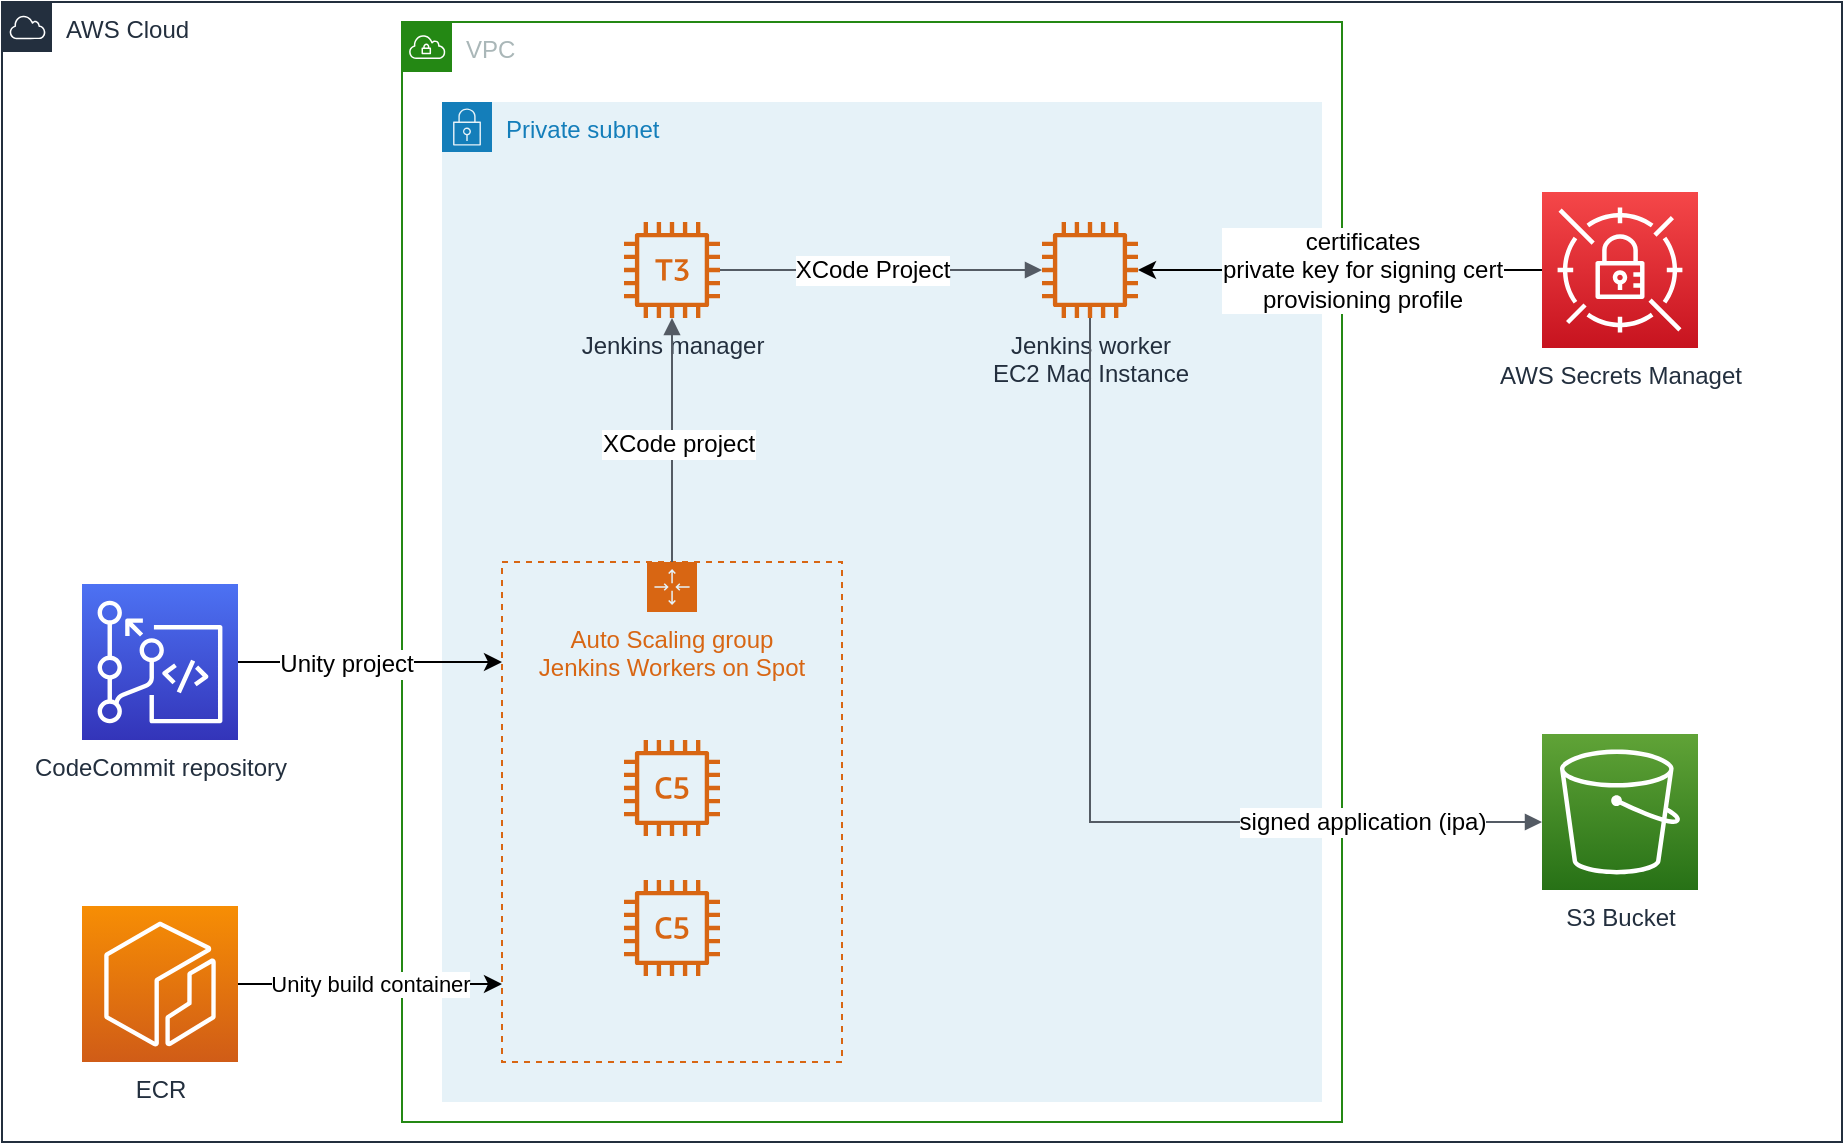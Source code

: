 <mxfile version="14.3.1" type="device"><diagram id="MABUsn9BihgCdJHVMxq9" name="Page-1"><mxGraphModel dx="1186" dy="510" grid="1" gridSize="10" guides="1" tooltips="1" connect="1" arrows="1" fold="1" page="1" pageScale="1" pageWidth="850" pageHeight="1100" math="0" shadow="0"><root><mxCell id="0"/><mxCell id="1" parent="0"/><mxCell id="2NQlkyGMsnKBTF22UrwF-1" value="AWS Cloud" style="points=[[0,0],[0.25,0],[0.5,0],[0.75,0],[1,0],[1,0.25],[1,0.5],[1,0.75],[1,1],[0.75,1],[0.5,1],[0.25,1],[0,1],[0,0.75],[0,0.5],[0,0.25]];outlineConnect=0;gradientColor=none;html=1;whiteSpace=wrap;fontSize=12;fontStyle=0;shape=mxgraph.aws4.group;grIcon=mxgraph.aws4.group_aws_cloud;strokeColor=#232F3E;fillColor=none;verticalAlign=top;align=left;spacingLeft=30;fontColor=#232F3E;dashed=0;" parent="1" vertex="1"><mxGeometry x="80" y="230" width="920" height="570" as="geometry"/></mxCell><mxCell id="2NQlkyGMsnKBTF22UrwF-2" value="VPC" style="points=[[0,0],[0.25,0],[0.5,0],[0.75,0],[1,0],[1,0.25],[1,0.5],[1,0.75],[1,1],[0.75,1],[0.5,1],[0.25,1],[0,1],[0,0.75],[0,0.5],[0,0.25]];outlineConnect=0;gradientColor=none;html=1;whiteSpace=wrap;fontSize=12;fontStyle=0;shape=mxgraph.aws4.group;grIcon=mxgraph.aws4.group_vpc;strokeColor=#248814;fillColor=none;verticalAlign=top;align=left;spacingLeft=30;fontColor=#AAB7B8;dashed=0;" parent="1" vertex="1"><mxGeometry x="280" y="240" width="470" height="550" as="geometry"/></mxCell><mxCell id="2NQlkyGMsnKBTF22UrwF-3" value="Private subnet" style="points=[[0,0],[0.25,0],[0.5,0],[0.75,0],[1,0],[1,0.25],[1,0.5],[1,0.75],[1,1],[0.75,1],[0.5,1],[0.25,1],[0,1],[0,0.75],[0,0.5],[0,0.25]];outlineConnect=0;gradientColor=none;html=1;whiteSpace=wrap;fontSize=12;fontStyle=0;shape=mxgraph.aws4.group;grIcon=mxgraph.aws4.group_security_group;grStroke=0;strokeColor=#147EBA;fillColor=#E6F2F8;verticalAlign=top;align=left;spacingLeft=30;fontColor=#147EBA;dashed=0;" parent="1" vertex="1"><mxGeometry x="300" y="280" width="440" height="500" as="geometry"/></mxCell><mxCell id="2NQlkyGMsnKBTF22UrwF-12" style="edgeStyle=orthogonalEdgeStyle;rounded=0;orthogonalLoop=1;jettySize=auto;html=1;" parent="1" source="2NQlkyGMsnKBTF22UrwF-4" target="2NQlkyGMsnKBTF22UrwF-5" edge="1"><mxGeometry relative="1" as="geometry"><Array as="points"><mxPoint x="300" y="560"/><mxPoint x="300" y="560"/></Array></mxGeometry></mxCell><mxCell id="2NQlkyGMsnKBTF22UrwF-19" value="Unity project" style="text;html=1;align=center;verticalAlign=middle;resizable=0;points=[];labelBackgroundColor=#ffffff;" parent="2NQlkyGMsnKBTF22UrwF-12" vertex="1" connectable="0"><mxGeometry x="-0.182" y="-1" relative="1" as="geometry"><mxPoint as="offset"/></mxGeometry></mxCell><mxCell id="2NQlkyGMsnKBTF22UrwF-4" value="CodeCommit repository" style="outlineConnect=0;fontColor=#232F3E;gradientColor=#4D72F3;gradientDirection=north;fillColor=#3334B9;strokeColor=#ffffff;dashed=0;verticalLabelPosition=bottom;verticalAlign=top;align=center;html=1;fontSize=12;fontStyle=0;aspect=fixed;shape=mxgraph.aws4.resourceIcon;resIcon=mxgraph.aws4.codecommit;" parent="1" vertex="1"><mxGeometry x="120" y="521" width="78" height="78" as="geometry"/></mxCell><mxCell id="2NQlkyGMsnKBTF22UrwF-5" value="Auto Scaling group&lt;br&gt;Jenkins Workers on Spot" style="points=[[0,0],[0.25,0],[0.5,0],[0.75,0],[1,0],[1,0.25],[1,0.5],[1,0.75],[1,1],[0.75,1],[0.5,1],[0.25,1],[0,1],[0,0.75],[0,0.5],[0,0.25]];outlineConnect=0;gradientColor=none;html=1;whiteSpace=wrap;fontSize=12;fontStyle=0;shape=mxgraph.aws4.groupCenter;grIcon=mxgraph.aws4.group_auto_scaling_group;grStroke=1;strokeColor=#D86613;fillColor=none;verticalAlign=top;align=center;fontColor=#D86613;dashed=1;spacingTop=25;" parent="1" vertex="1"><mxGeometry x="330" y="510" width="170" height="250" as="geometry"/></mxCell><mxCell id="2NQlkyGMsnKBTF22UrwF-6" value="" style="outlineConnect=0;fontColor=#232F3E;gradientColor=none;fillColor=#D86613;strokeColor=none;dashed=0;verticalLabelPosition=bottom;verticalAlign=top;align=center;html=1;fontSize=12;fontStyle=0;aspect=fixed;pointerEvents=1;shape=mxgraph.aws4.c5_instance;" parent="1" vertex="1"><mxGeometry x="391" y="599" width="48" height="48" as="geometry"/></mxCell><mxCell id="2NQlkyGMsnKBTF22UrwF-7" value="" style="outlineConnect=0;fontColor=#232F3E;gradientColor=none;fillColor=#D86613;strokeColor=none;dashed=0;verticalLabelPosition=bottom;verticalAlign=top;align=center;html=1;fontSize=12;fontStyle=0;aspect=fixed;pointerEvents=1;shape=mxgraph.aws4.c5_instance;" parent="1" vertex="1"><mxGeometry x="391" y="669" width="48" height="48" as="geometry"/></mxCell><mxCell id="2NQlkyGMsnKBTF22UrwF-8" value="Jenkins worker&lt;br&gt;EC2 Mac Instance" style="outlineConnect=0;fontColor=#232F3E;gradientColor=none;fillColor=#D86613;strokeColor=none;dashed=0;verticalLabelPosition=bottom;verticalAlign=top;align=center;html=1;fontSize=12;fontStyle=0;aspect=fixed;pointerEvents=1;shape=mxgraph.aws4.instance2;" parent="1" vertex="1"><mxGeometry x="600" y="340" width="48" height="48" as="geometry"/></mxCell><mxCell id="2NQlkyGMsnKBTF22UrwF-9" value="Jenkins manager" style="outlineConnect=0;fontColor=#232F3E;gradientColor=none;fillColor=#D86613;strokeColor=none;dashed=0;verticalLabelPosition=bottom;verticalAlign=top;align=center;html=1;fontSize=12;fontStyle=0;aspect=fixed;pointerEvents=1;shape=mxgraph.aws4.t3_instance;" parent="1" vertex="1"><mxGeometry x="391" y="340" width="48" height="48" as="geometry"/></mxCell><mxCell id="2NQlkyGMsnKBTF22UrwF-10" value="S3 Bucket" style="outlineConnect=0;fontColor=#232F3E;gradientColor=#60A337;gradientDirection=north;fillColor=#277116;strokeColor=#ffffff;dashed=0;verticalLabelPosition=bottom;verticalAlign=top;align=center;html=1;fontSize=12;fontStyle=0;aspect=fixed;shape=mxgraph.aws4.resourceIcon;resIcon=mxgraph.aws4.s3;" parent="1" vertex="1"><mxGeometry x="850" y="596" width="78" height="78" as="geometry"/></mxCell><mxCell id="2NQlkyGMsnKBTF22UrwF-13" value="" style="edgeStyle=orthogonalEdgeStyle;html=1;endArrow=block;elbow=vertical;startArrow=none;endFill=1;strokeColor=#545B64;rounded=0;" parent="1" source="2NQlkyGMsnKBTF22UrwF-5" target="2NQlkyGMsnKBTF22UrwF-9" edge="1"><mxGeometry width="100" relative="1" as="geometry"><mxPoint x="190" y="430" as="sourcePoint"/><mxPoint x="290" y="430" as="targetPoint"/></mxGeometry></mxCell><mxCell id="2NQlkyGMsnKBTF22UrwF-20" value="XCode project" style="text;html=1;align=center;verticalAlign=middle;resizable=0;points=[];labelBackgroundColor=#ffffff;" parent="2NQlkyGMsnKBTF22UrwF-13" vertex="1" connectable="0"><mxGeometry x="-0.033" y="-3" relative="1" as="geometry"><mxPoint as="offset"/></mxGeometry></mxCell><mxCell id="2NQlkyGMsnKBTF22UrwF-14" value="" style="edgeStyle=orthogonalEdgeStyle;html=1;endArrow=block;elbow=vertical;startArrow=none;endFill=1;strokeColor=#545B64;rounded=0;" parent="1" source="2NQlkyGMsnKBTF22UrwF-9" target="2NQlkyGMsnKBTF22UrwF-8" edge="1"><mxGeometry width="100" relative="1" as="geometry"><mxPoint x="480" y="360" as="sourcePoint"/><mxPoint x="580" y="360" as="targetPoint"/></mxGeometry></mxCell><mxCell id="2NQlkyGMsnKBTF22UrwF-21" value="XCode Project" style="text;html=1;align=center;verticalAlign=middle;resizable=0;points=[];labelBackgroundColor=#ffffff;" parent="2NQlkyGMsnKBTF22UrwF-14" vertex="1" connectable="0"><mxGeometry x="-0.155" y="-3" relative="1" as="geometry"><mxPoint x="8" y="-3" as="offset"/></mxGeometry></mxCell><mxCell id="2NQlkyGMsnKBTF22UrwF-15" value="" style="edgeStyle=orthogonalEdgeStyle;html=1;endArrow=block;elbow=vertical;startArrow=none;endFill=1;strokeColor=#545B64;rounded=0;" parent="1" source="2NQlkyGMsnKBTF22UrwF-8" target="2NQlkyGMsnKBTF22UrwF-10" edge="1"><mxGeometry width="100" relative="1" as="geometry"><mxPoint x="690" y="620" as="sourcePoint"/><mxPoint x="790" y="620" as="targetPoint"/><Array as="points"><mxPoint x="624" y="640"/></Array></mxGeometry></mxCell><mxCell id="2NQlkyGMsnKBTF22UrwF-22" value="signed application (ipa)" style="text;html=1;align=center;verticalAlign=middle;resizable=0;points=[];labelBackgroundColor=#ffffff;" parent="2NQlkyGMsnKBTF22UrwF-15" vertex="1" connectable="0"><mxGeometry x="-0.356" y="1" relative="1" as="geometry"><mxPoint x="135" y="98" as="offset"/></mxGeometry></mxCell><mxCell id="2NQlkyGMsnKBTF22UrwF-17" style="edgeStyle=orthogonalEdgeStyle;rounded=0;orthogonalLoop=1;jettySize=auto;html=1;" parent="1" source="2NQlkyGMsnKBTF22UrwF-16" target="2NQlkyGMsnKBTF22UrwF-8" edge="1"><mxGeometry relative="1" as="geometry"/></mxCell><mxCell id="2NQlkyGMsnKBTF22UrwF-18" value="certificates&lt;br&gt;private key for signing cert&lt;br&gt;provisioning profile" style="text;html=1;align=center;verticalAlign=middle;resizable=0;points=[];labelBackgroundColor=#ffffff;" parent="2NQlkyGMsnKBTF22UrwF-17" vertex="1" connectable="0"><mxGeometry x="0.123" y="1" relative="1" as="geometry"><mxPoint x="23" y="-1" as="offset"/></mxGeometry></mxCell><mxCell id="2NQlkyGMsnKBTF22UrwF-16" value="AWS Secrets Managet" style="outlineConnect=0;fontColor=#232F3E;gradientColor=#F54749;gradientDirection=north;fillColor=#C7131F;strokeColor=#ffffff;dashed=0;verticalLabelPosition=bottom;verticalAlign=top;align=center;html=1;fontSize=12;fontStyle=0;aspect=fixed;shape=mxgraph.aws4.resourceIcon;resIcon=mxgraph.aws4.secrets_manager;" parent="1" vertex="1"><mxGeometry x="850" y="325" width="78" height="78" as="geometry"/></mxCell><mxCell id="aAJA2OPYauVrJqG_aaSj-2" value="Unity build container" style="edgeStyle=orthogonalEdgeStyle;rounded=0;orthogonalLoop=1;jettySize=auto;html=1;" edge="1" parent="1" source="aAJA2OPYauVrJqG_aaSj-1"><mxGeometry relative="1" as="geometry"><mxPoint x="330" y="721" as="targetPoint"/><Array as="points"><mxPoint x="330" y="721"/></Array></mxGeometry></mxCell><mxCell id="aAJA2OPYauVrJqG_aaSj-1" value="ECR" style="points=[[0,0,0],[0.25,0,0],[0.5,0,0],[0.75,0,0],[1,0,0],[0,1,0],[0.25,1,0],[0.5,1,0],[0.75,1,0],[1,1,0],[0,0.25,0],[0,0.5,0],[0,0.75,0],[1,0.25,0],[1,0.5,0],[1,0.75,0]];outlineConnect=0;fontColor=#232F3E;gradientColor=#F78E04;gradientDirection=north;fillColor=#D05C17;strokeColor=#ffffff;dashed=0;verticalLabelPosition=bottom;verticalAlign=top;align=center;html=1;fontSize=12;fontStyle=0;aspect=fixed;shape=mxgraph.aws4.resourceIcon;resIcon=mxgraph.aws4.ecr;" vertex="1" parent="1"><mxGeometry x="120" y="682" width="78" height="78" as="geometry"/></mxCell></root></mxGraphModel></diagram></mxfile>